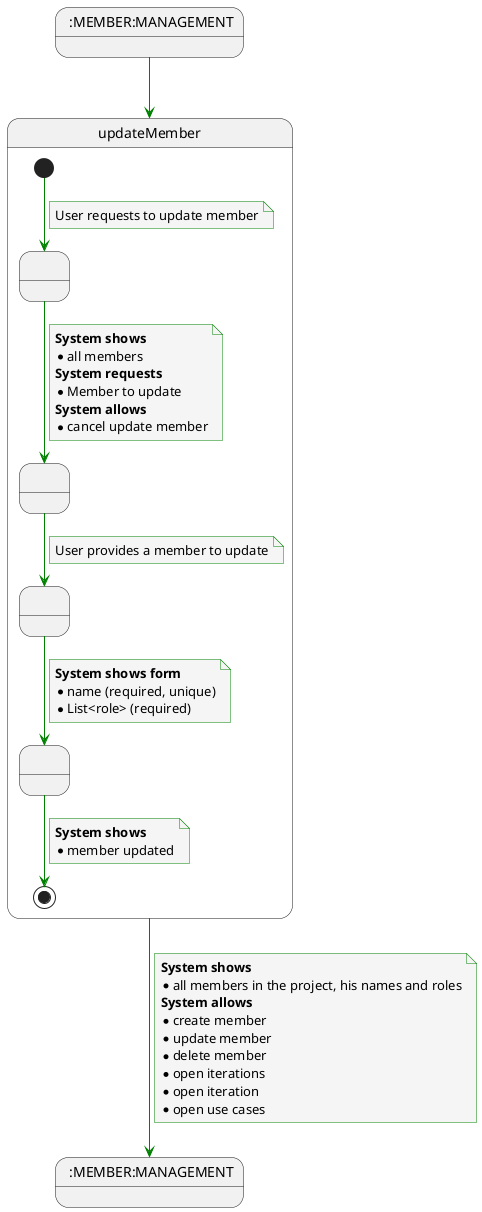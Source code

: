 @startuml

state 0 as " :MEMBER:MANAGEMENT"
state 7 as " :MEMBER:MANAGEMENT"

    skinparam {
        NoteBackgroundColor #whiteSmoke
        ArrowColor #green
        NoteBorderColor #green
    }

0 --> updateMember

state updateMember {

state 2 as " "
state 1 as " "
state 3 as " "
state 6 as " "


[*] --> 1
note on link
    User requests to update member
end note

1 --> 2
note on link
<b>System shows</b>
* all members
<b>System requests</b>
* Member to update
<b>System allows</b>
* cancel update member
end note

2 --> 3
note on link
    User provides a member to update
end note


3 --> 6
note on link
<b>System shows form</b>
*  name (required, unique)
*  List<role> (required)
end note


6 --> [*]
note on link
    <b>System shows</b>
    * member updated
end note

}

updateMember --> 7
note on link
    <b>System shows</b>
    * all members in the project, his names and roles
    <b>System allows</b>
    * create member
    * update member
    * delete member
    * open iterations
    * open iteration
    * open use cases
end note

@enduml
